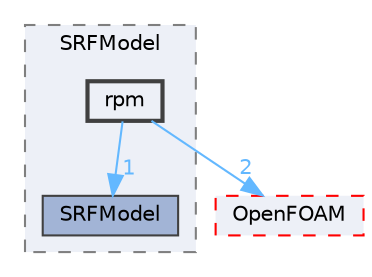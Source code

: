 digraph "src/finiteVolume/cfdTools/general/SRF/SRFModel/rpm"
{
 // LATEX_PDF_SIZE
  bgcolor="transparent";
  edge [fontname=Helvetica,fontsize=10,labelfontname=Helvetica,labelfontsize=10];
  node [fontname=Helvetica,fontsize=10,shape=box,height=0.2,width=0.4];
  compound=true
  subgraph clusterdir_d3c6f5247a3bbdb19cd7c66f286a8e07 {
    graph [ bgcolor="#edf0f7", pencolor="grey50", label="SRFModel", fontname=Helvetica,fontsize=10 style="filled,dashed", URL="dir_d3c6f5247a3bbdb19cd7c66f286a8e07.html",tooltip=""]
  dir_251430b7167971e010b3c0deec10b79f [label="SRFModel", fillcolor="#a2b4d6", color="grey25", style="filled", URL="dir_251430b7167971e010b3c0deec10b79f.html",tooltip=""];
  dir_2c87c7a5aec80509a31048aaf9f6c85b [label="rpm", fillcolor="#edf0f7", color="grey25", style="filled,bold", URL="dir_2c87c7a5aec80509a31048aaf9f6c85b.html",tooltip=""];
  }
  dir_c5473ff19b20e6ec4dfe5c310b3778a8 [label="OpenFOAM", fillcolor="#edf0f7", color="red", style="filled,dashed", URL="dir_c5473ff19b20e6ec4dfe5c310b3778a8.html",tooltip=""];
  dir_2c87c7a5aec80509a31048aaf9f6c85b->dir_251430b7167971e010b3c0deec10b79f [headlabel="1", labeldistance=1.5 headhref="dir_003378_003734.html" href="dir_003378_003734.html" color="steelblue1" fontcolor="steelblue1"];
  dir_2c87c7a5aec80509a31048aaf9f6c85b->dir_c5473ff19b20e6ec4dfe5c310b3778a8 [headlabel="2", labeldistance=1.5 headhref="dir_003378_002695.html" href="dir_003378_002695.html" color="steelblue1" fontcolor="steelblue1"];
}

